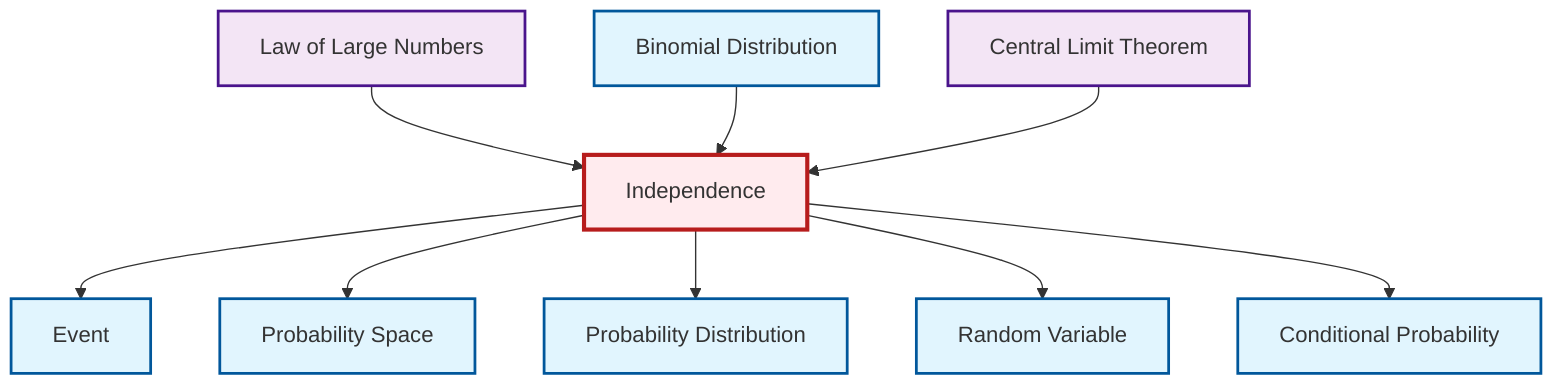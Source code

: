 graph TD
    classDef definition fill:#e1f5fe,stroke:#01579b,stroke-width:2px
    classDef theorem fill:#f3e5f5,stroke:#4a148c,stroke-width:2px
    classDef axiom fill:#fff3e0,stroke:#e65100,stroke-width:2px
    classDef example fill:#e8f5e9,stroke:#1b5e20,stroke-width:2px
    classDef current fill:#ffebee,stroke:#b71c1c,stroke-width:3px
    thm-law-of-large-numbers["Law of Large Numbers"]:::theorem
    def-binomial-distribution["Binomial Distribution"]:::definition
    def-random-variable["Random Variable"]:::definition
    def-independence["Independence"]:::definition
    def-probability-distribution["Probability Distribution"]:::definition
    thm-central-limit["Central Limit Theorem"]:::theorem
    def-probability-space["Probability Space"]:::definition
    def-conditional-probability["Conditional Probability"]:::definition
    def-event["Event"]:::definition
    def-independence --> def-event
    thm-law-of-large-numbers --> def-independence
    def-independence --> def-probability-space
    def-independence --> def-probability-distribution
    def-binomial-distribution --> def-independence
    def-independence --> def-random-variable
    thm-central-limit --> def-independence
    def-independence --> def-conditional-probability
    class def-independence current